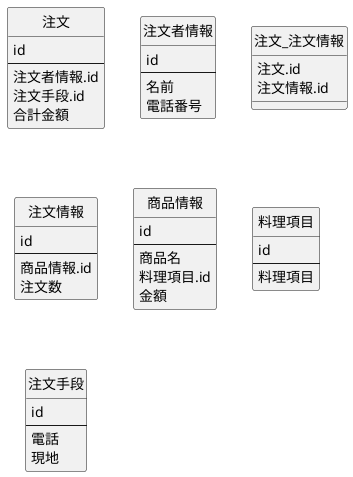 @startuml database-design

' hide the spot
hide circle
' avoid problems with angled crows feet
skinparam linetype ortho

entity 注文 {
  id
  --
  注文者情報.id
  注文手段.id
  合計金額
}

entity 注文者情報 {
  id
  --
  名前
  電話番号
}

entity 注文_注文情報 {
  注文.id
  注文情報.id
}

entity 注文情報 {
  id
  --
  商品情報.id
  注文数
}

entity 商品情報 {
  id
  --
  商品名
  料理項目.id
  金額
}

entity 料理項目 {
  id
  --
  料理項目
}

entity 注文手段 {
  id
  --
  電話
  現地
}

@enduml
